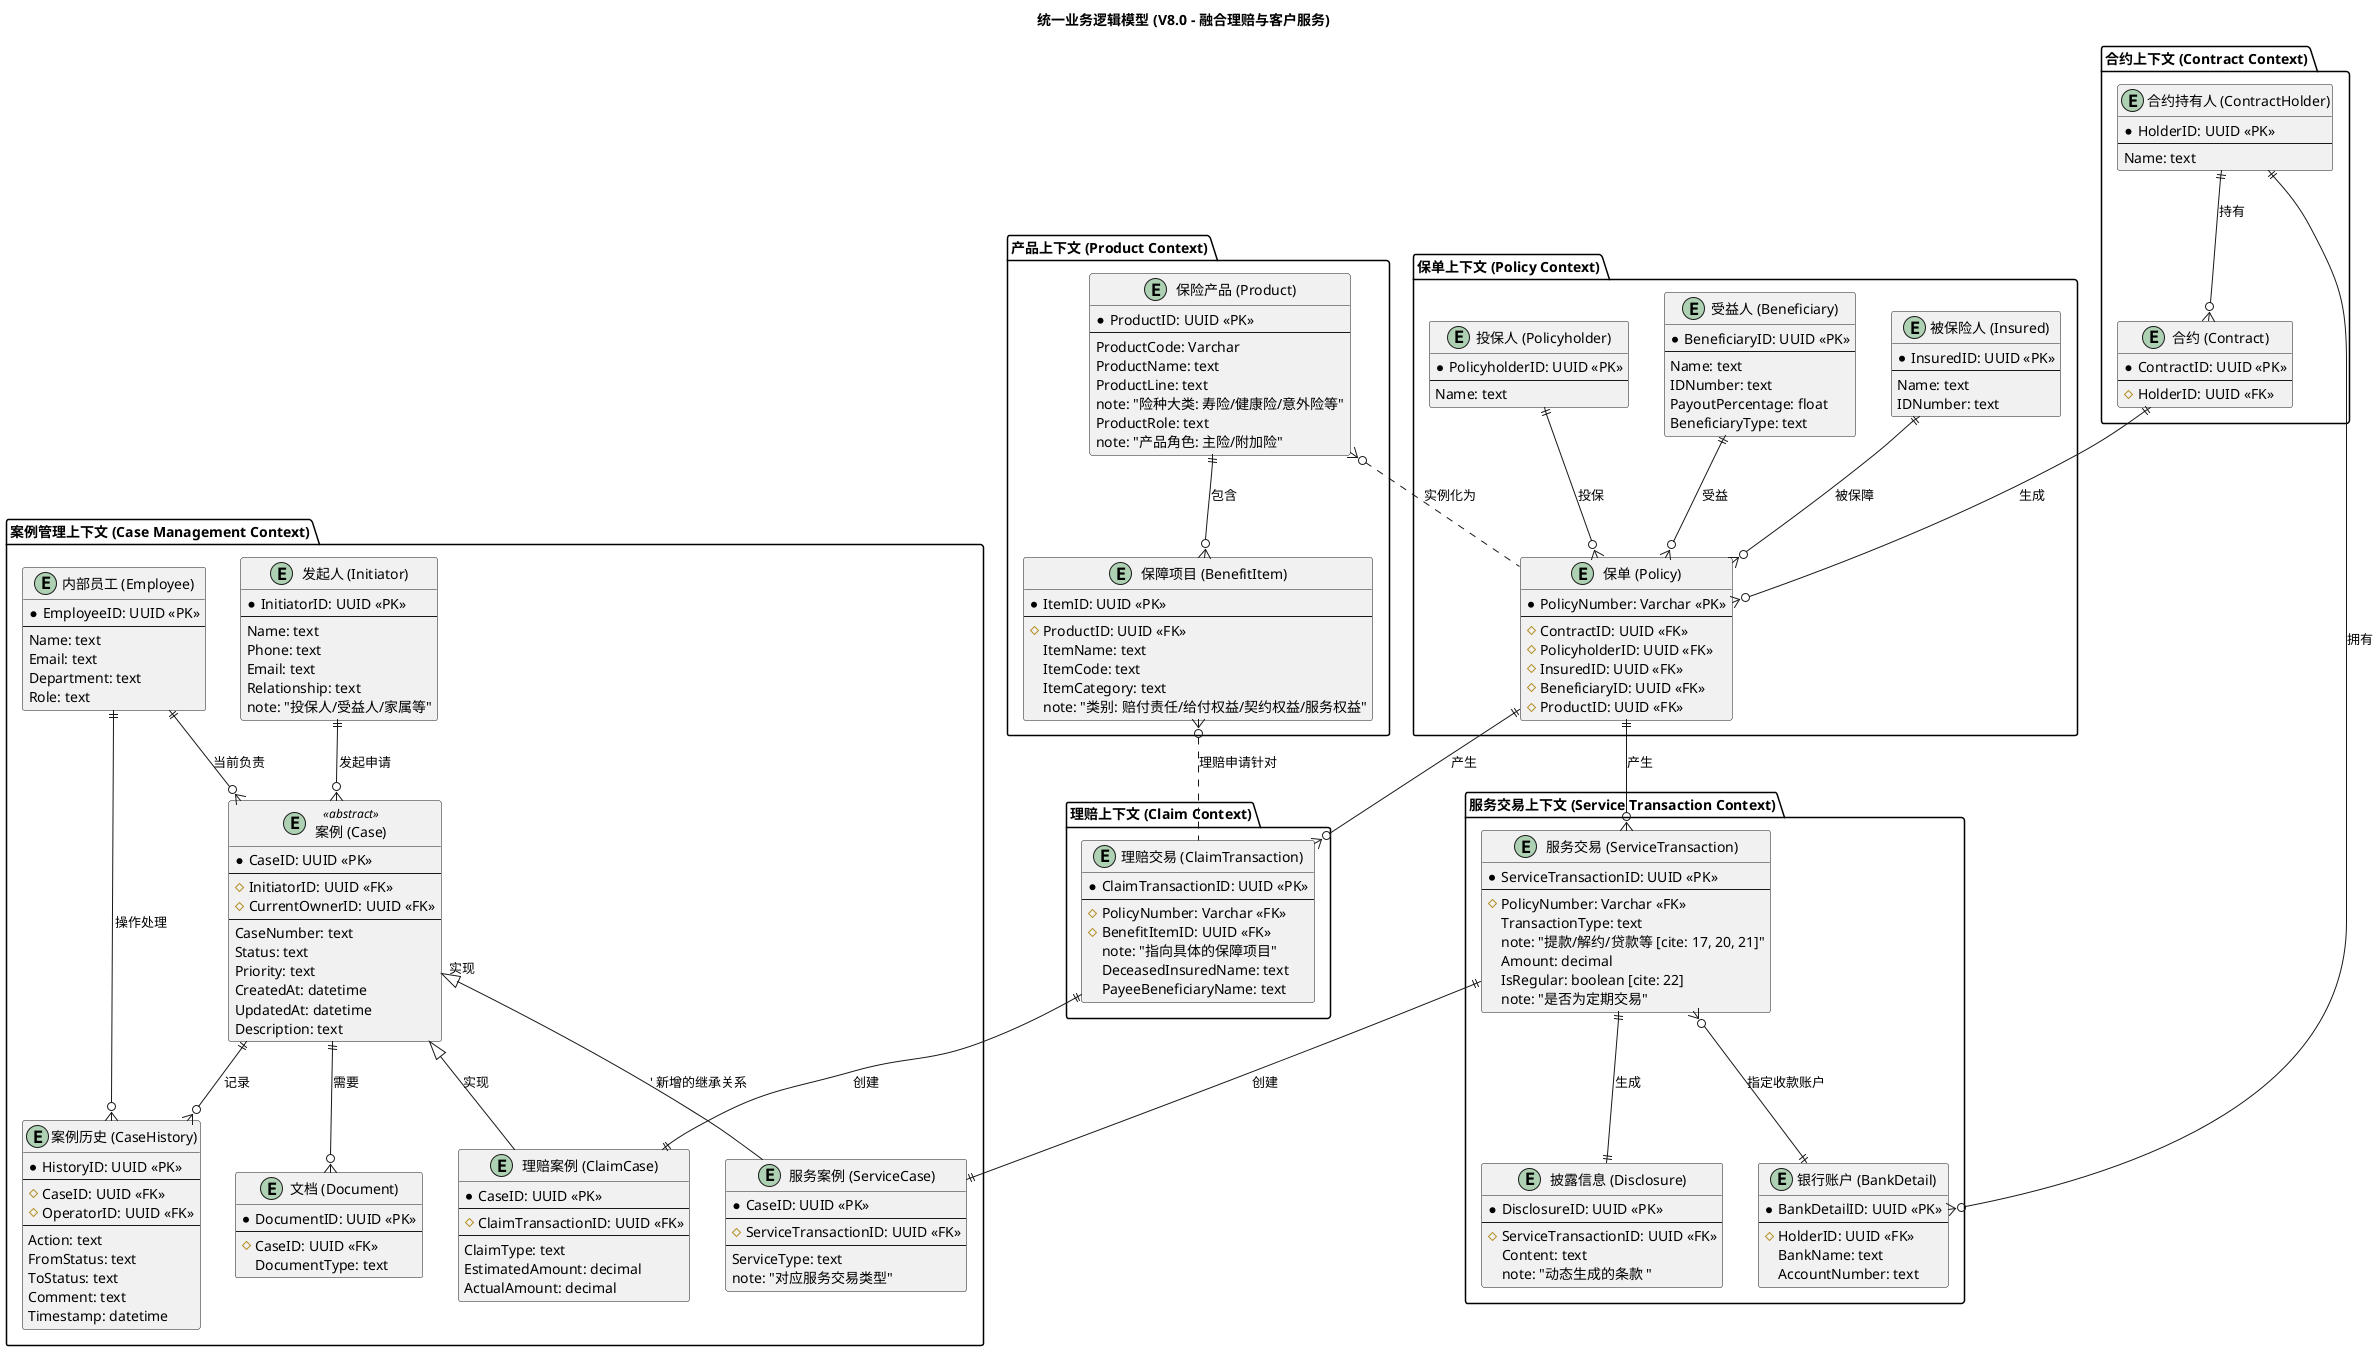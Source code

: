 @startuml
title "统一业务逻辑模型 (V8.0 - 融合理赔与客户服务)"
hide empty members

' --- 合约包 ---
package "合约上下文 (Contract Context)" {
  entity "合约持有人 (ContractHolder)" as contract_holder {
    * HolderID: UUID <<PK>>
    --
    Name: text
  }

  entity "合约 (Contract)" as contract {
    * ContractID: UUID <<PK>>
    --
    # HolderID: UUID <<FK>>
  }

  contract_holder ||--o{ contract : "持有"
}

' --- 产品包 ---
package "产品上下文 (Product Context)" {
  entity "保险产品 (Product)" as product {
    * ProductID: UUID <<PK>>
    --
    ProductCode: Varchar
    ProductName: text
    ProductLine: text
    note: "险种大类: 寿险/健康险/意外险等"
    ProductRole: text
    note: "产品角色: 主险/附加险"
  }

  entity "保障项目 (BenefitItem)" as liability {
    * ItemID: UUID <<PK>>
    --
    # ProductID: UUID <<FK>>
    ItemName: text
    ItemCode: text
    ItemCategory: text
    note: "类别: 赔付责任/给付权益/契约权益/服务权益"
  }

  product ||--o{ liability : "包含"
}


' --- 保单包 ---
package "保单上下文 (Policy Context)" {
  entity "投保人 (Policyholder)" as policyholder {
    * PolicyholderID: UUID <<PK>>
    --
    Name: text
  }

  entity "被保险人 (Insured)" as insured {
    * InsuredID: UUID <<PK>>
    --
    Name: text
    IDNumber: text
  }

  entity "受益人 (Beneficiary)" as beneficiary {
    * BeneficiaryID: UUID <<PK>>
    --
    Name: text
    IDNumber: text
    PayoutPercentage: float
    BeneficiaryType: text
  }

  entity "保单 (Policy)" as policy {
    * PolicyNumber: Varchar <<PK>>
    --
    # ContractID: UUID <<FK>>
    # PolicyholderID: UUID <<FK>>
    # InsuredID: UUID <<FK>>
    # BeneficiaryID: UUID <<FK>>
    # ProductID: UUID <<FK>>
  }

  policyholder ||--o{ policy : "投保"
  insured ||--o{ policy : "被保障"
  beneficiary ||--o{ policy : "受益"
}

' --- 理赔交易包 ---
package "理赔上下文 (Claim Context)" {
  entity "理赔交易 (ClaimTransaction)" as claim {
    * ClaimTransactionID: UUID <<PK>>
    --
    # PolicyNumber: Varchar <<FK>>
    # BenefitItemID: UUID <<FK>>
    note: "指向具体的保障项目"
    DeceasedInsuredName: text
    PayeeBeneficiaryName: text
  }
}

' --- 新增：服务交易包 ---
package "服务交易上下文 (Service Transaction Context)" {
    entity "服务交易 (ServiceTransaction)" as service_transaction {
        * ServiceTransactionID: UUID <<PK>>
        --
        # PolicyNumber: Varchar <<FK>>
        TransactionType: text
        note: "提款/解约/贷款等 [cite: 17, 20, 21]"
        Amount: decimal
        IsRegular: boolean [cite: 22]
        note: "是否为定期交易"
    }

    entity "银行账户 (BankDetail)" as bank_detail {
        * BankDetailID: UUID <<PK>>
        --
        # HolderID: UUID <<FK>>
        BankName: text
        AccountNumber: text
    }

    entity "披露信息 (Disclosure)" as disclosure {
        * DisclosureID: UUID <<PK>>
        --
        # ServiceTransactionID: UUID <<FK>>
        Content: text
        note: "动态生成的条款 "
    }

    service_transaction ||--|| disclosure : "生成"
    contract_holder ||--o{ bank_detail : "拥有"
    service_transaction }o--|| bank_detail : "指定收款账户"
}


' --- 案例管理包 (扩展后) ---
package "案例管理上下文 (Case Management Context)" {
  entity "发起人 (Initiator)" as initiator {
    * InitiatorID: UUID <<PK>>
    --
    Name: text
    Phone: text
    Email: text
    Relationship: text
    note: "投保人/受益人/家属等"
  }

  entity "内部员工 (Employee)" as employee {
    * EmployeeID: UUID <<PK>>
    --
    Name: text
    Email: text
    Department: text
    Role: text
  }

  entity "文档 (Document)" as document {
    * DocumentID: UUID <<PK>>
    --
    # CaseID: UUID <<FK>>
    DocumentType: text
  }

  entity "案例 (Case)" as case <<abstract>> {
    * CaseID: UUID <<PK>>
    --
    # InitiatorID: UUID <<FK>>
    # CurrentOwnerID: UUID <<FK>>
    --
    CaseNumber: text
    Status: text
    Priority: text
    CreatedAt: datetime
    UpdatedAt: datetime
    Description: text
  }

  entity "理赔案例 (ClaimCase)" as claim_case {
    * CaseID: UUID <<PK>>
    --
    # ClaimTransactionID: UUID <<FK>>
    --
    ClaimType: text
    EstimatedAmount: decimal
    ActualAmount: decimal
  }

  entity "服务案例 (ServiceCase)" as service_case {
    * CaseID: UUID <<PK>>
    --
    # ServiceTransactionID: UUID <<FK>>
    --
    ServiceType: text
    note: "对应服务交易类型"
  }

  entity "案例历史 (CaseHistory)" as case_history {
    * HistoryID: UUID <<PK>>
    --
    # CaseID: UUID <<FK>>
    # OperatorID: UUID <<FK>>
    --
    Action: text
    FromStatus: text
    ToStatus: text
    Comment: text
    Timestamp: datetime
  }

  initiator ||--o{ case : "发起申请"
  employee ||--o{ case : "当前负责"
  case ||--o{ case_history : "记录"
  case ||--o{ document : "需要"
  case <|-- claim_case : "实现"
  case <|-- service_case : "实现" ' 新增的继承关系
  employee ||--o{ case_history : "操作处理"
}

' --- 包间关系 ---
contract ||--o{ policy : "生成"
product }o.. policy : "实例化为"

' 理赔流程
policy ||--o{ claim : "产生"
liability }o.. claim : "理赔申请针对"
claim ||--|| claim_case : "创建"

' 新增：客户服务流程
policy ||--o{ service_transaction : "产生"
service_transaction ||--|| service_case : "创建"
@enduml